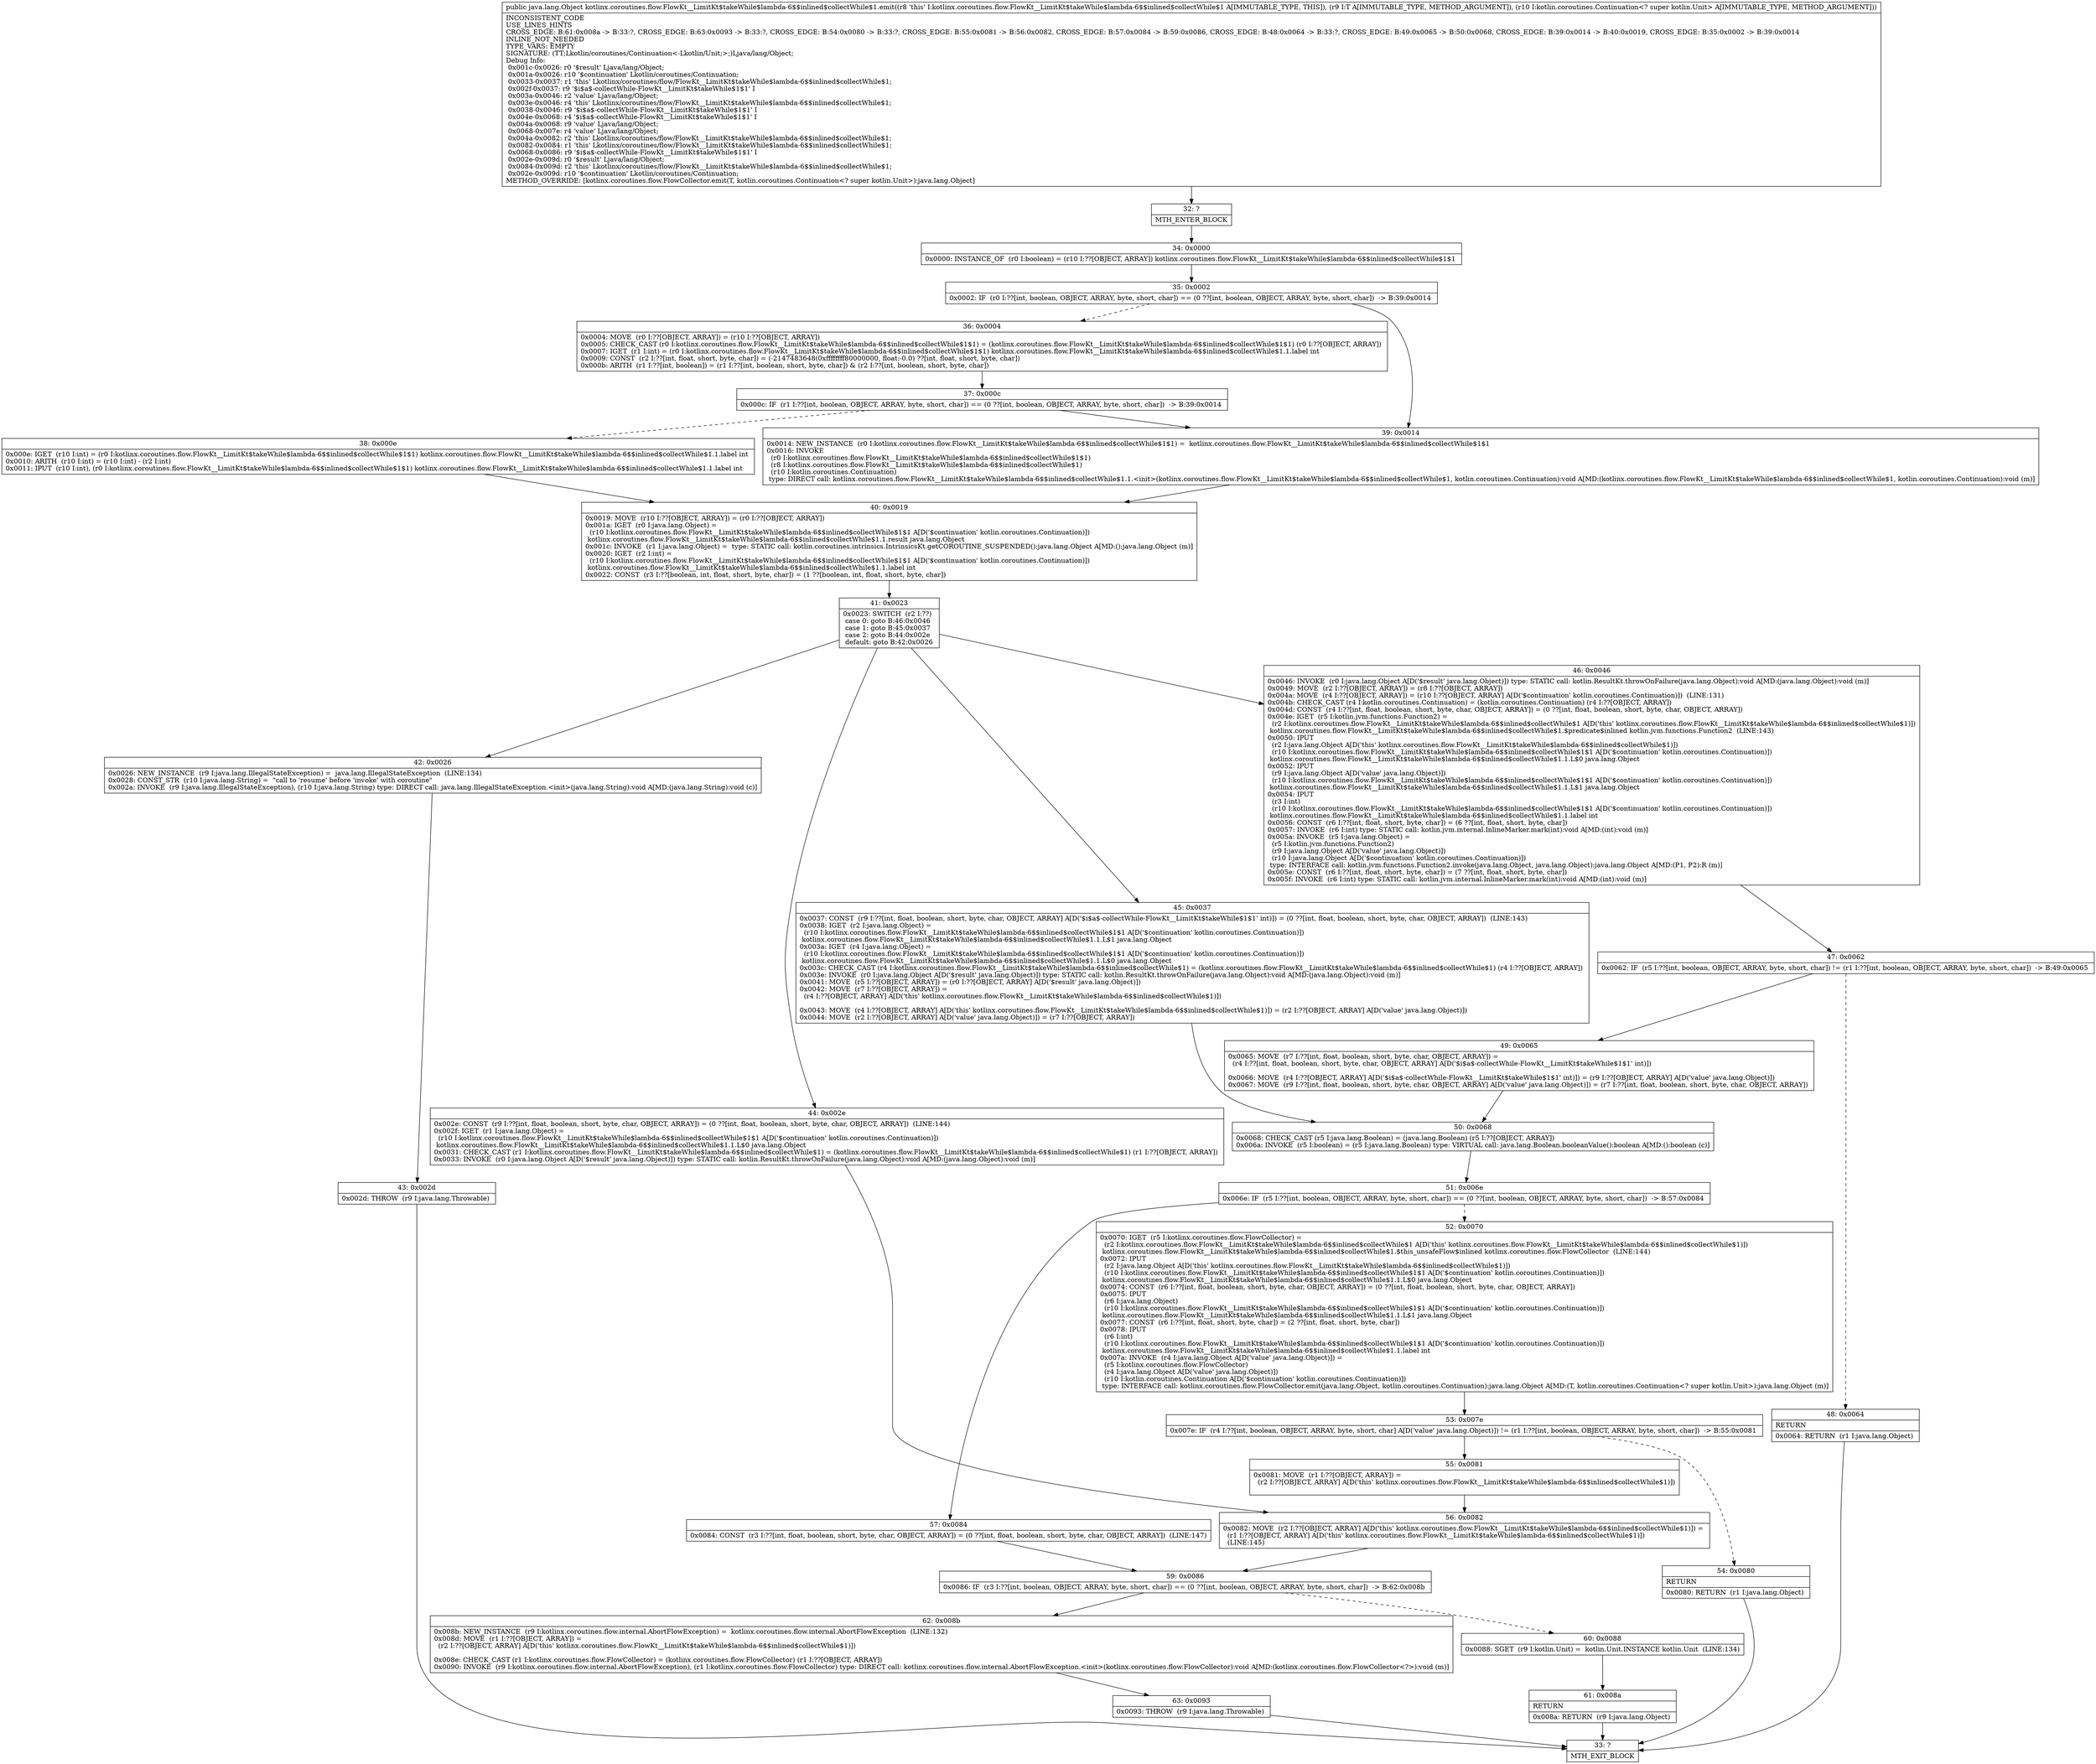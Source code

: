 digraph "CFG forkotlinx.coroutines.flow.FlowKt__LimitKt$takeWhile$lambda\-6$$inlined$collectWhile$1.emit(Ljava\/lang\/Object;Lkotlin\/coroutines\/Continuation;)Ljava\/lang\/Object;" {
Node_32 [shape=record,label="{32\:\ ?|MTH_ENTER_BLOCK\l}"];
Node_34 [shape=record,label="{34\:\ 0x0000|0x0000: INSTANCE_OF  (r0 I:boolean) = (r10 I:??[OBJECT, ARRAY]) kotlinx.coroutines.flow.FlowKt__LimitKt$takeWhile$lambda\-6$$inlined$collectWhile$1$1 \l}"];
Node_35 [shape=record,label="{35\:\ 0x0002|0x0002: IF  (r0 I:??[int, boolean, OBJECT, ARRAY, byte, short, char]) == (0 ??[int, boolean, OBJECT, ARRAY, byte, short, char])  \-\> B:39:0x0014 \l}"];
Node_36 [shape=record,label="{36\:\ 0x0004|0x0004: MOVE  (r0 I:??[OBJECT, ARRAY]) = (r10 I:??[OBJECT, ARRAY]) \l0x0005: CHECK_CAST (r0 I:kotlinx.coroutines.flow.FlowKt__LimitKt$takeWhile$lambda\-6$$inlined$collectWhile$1$1) = (kotlinx.coroutines.flow.FlowKt__LimitKt$takeWhile$lambda\-6$$inlined$collectWhile$1$1) (r0 I:??[OBJECT, ARRAY]) \l0x0007: IGET  (r1 I:int) = (r0 I:kotlinx.coroutines.flow.FlowKt__LimitKt$takeWhile$lambda\-6$$inlined$collectWhile$1$1) kotlinx.coroutines.flow.FlowKt__LimitKt$takeWhile$lambda\-6$$inlined$collectWhile$1.1.label int \l0x0009: CONST  (r2 I:??[int, float, short, byte, char]) = (\-2147483648(0xffffffff80000000, float:\-0.0) ??[int, float, short, byte, char]) \l0x000b: ARITH  (r1 I:??[int, boolean]) = (r1 I:??[int, boolean, short, byte, char]) & (r2 I:??[int, boolean, short, byte, char]) \l}"];
Node_37 [shape=record,label="{37\:\ 0x000c|0x000c: IF  (r1 I:??[int, boolean, OBJECT, ARRAY, byte, short, char]) == (0 ??[int, boolean, OBJECT, ARRAY, byte, short, char])  \-\> B:39:0x0014 \l}"];
Node_38 [shape=record,label="{38\:\ 0x000e|0x000e: IGET  (r10 I:int) = (r0 I:kotlinx.coroutines.flow.FlowKt__LimitKt$takeWhile$lambda\-6$$inlined$collectWhile$1$1) kotlinx.coroutines.flow.FlowKt__LimitKt$takeWhile$lambda\-6$$inlined$collectWhile$1.1.label int \l0x0010: ARITH  (r10 I:int) = (r10 I:int) \- (r2 I:int) \l0x0011: IPUT  (r10 I:int), (r0 I:kotlinx.coroutines.flow.FlowKt__LimitKt$takeWhile$lambda\-6$$inlined$collectWhile$1$1) kotlinx.coroutines.flow.FlowKt__LimitKt$takeWhile$lambda\-6$$inlined$collectWhile$1.1.label int \l}"];
Node_40 [shape=record,label="{40\:\ 0x0019|0x0019: MOVE  (r10 I:??[OBJECT, ARRAY]) = (r0 I:??[OBJECT, ARRAY]) \l0x001a: IGET  (r0 I:java.lang.Object) = \l  (r10 I:kotlinx.coroutines.flow.FlowKt__LimitKt$takeWhile$lambda\-6$$inlined$collectWhile$1$1 A[D('$continuation' kotlin.coroutines.Continuation)])\l kotlinx.coroutines.flow.FlowKt__LimitKt$takeWhile$lambda\-6$$inlined$collectWhile$1.1.result java.lang.Object \l0x001c: INVOKE  (r1 I:java.lang.Object) =  type: STATIC call: kotlin.coroutines.intrinsics.IntrinsicsKt.getCOROUTINE_SUSPENDED():java.lang.Object A[MD:():java.lang.Object (m)]\l0x0020: IGET  (r2 I:int) = \l  (r10 I:kotlinx.coroutines.flow.FlowKt__LimitKt$takeWhile$lambda\-6$$inlined$collectWhile$1$1 A[D('$continuation' kotlin.coroutines.Continuation)])\l kotlinx.coroutines.flow.FlowKt__LimitKt$takeWhile$lambda\-6$$inlined$collectWhile$1.1.label int \l0x0022: CONST  (r3 I:??[boolean, int, float, short, byte, char]) = (1 ??[boolean, int, float, short, byte, char]) \l}"];
Node_41 [shape=record,label="{41\:\ 0x0023|0x0023: SWITCH  (r2 I:??)\l case 0: goto B:46:0x0046\l case 1: goto B:45:0x0037\l case 2: goto B:44:0x002e\l default: goto B:42:0x0026 \l}"];
Node_42 [shape=record,label="{42\:\ 0x0026|0x0026: NEW_INSTANCE  (r9 I:java.lang.IllegalStateException) =  java.lang.IllegalStateException  (LINE:134)\l0x0028: CONST_STR  (r10 I:java.lang.String) =  \"call to 'resume' before 'invoke' with coroutine\" \l0x002a: INVOKE  (r9 I:java.lang.IllegalStateException), (r10 I:java.lang.String) type: DIRECT call: java.lang.IllegalStateException.\<init\>(java.lang.String):void A[MD:(java.lang.String):void (c)]\l}"];
Node_43 [shape=record,label="{43\:\ 0x002d|0x002d: THROW  (r9 I:java.lang.Throwable) \l}"];
Node_33 [shape=record,label="{33\:\ ?|MTH_EXIT_BLOCK\l}"];
Node_44 [shape=record,label="{44\:\ 0x002e|0x002e: CONST  (r9 I:??[int, float, boolean, short, byte, char, OBJECT, ARRAY]) = (0 ??[int, float, boolean, short, byte, char, OBJECT, ARRAY])  (LINE:144)\l0x002f: IGET  (r1 I:java.lang.Object) = \l  (r10 I:kotlinx.coroutines.flow.FlowKt__LimitKt$takeWhile$lambda\-6$$inlined$collectWhile$1$1 A[D('$continuation' kotlin.coroutines.Continuation)])\l kotlinx.coroutines.flow.FlowKt__LimitKt$takeWhile$lambda\-6$$inlined$collectWhile$1.1.L$0 java.lang.Object \l0x0031: CHECK_CAST (r1 I:kotlinx.coroutines.flow.FlowKt__LimitKt$takeWhile$lambda\-6$$inlined$collectWhile$1) = (kotlinx.coroutines.flow.FlowKt__LimitKt$takeWhile$lambda\-6$$inlined$collectWhile$1) (r1 I:??[OBJECT, ARRAY]) \l0x0033: INVOKE  (r0 I:java.lang.Object A[D('$result' java.lang.Object)]) type: STATIC call: kotlin.ResultKt.throwOnFailure(java.lang.Object):void A[MD:(java.lang.Object):void (m)]\l}"];
Node_56 [shape=record,label="{56\:\ 0x0082|0x0082: MOVE  (r2 I:??[OBJECT, ARRAY] A[D('this' kotlinx.coroutines.flow.FlowKt__LimitKt$takeWhile$lambda\-6$$inlined$collectWhile$1)]) = \l  (r1 I:??[OBJECT, ARRAY] A[D('this' kotlinx.coroutines.flow.FlowKt__LimitKt$takeWhile$lambda\-6$$inlined$collectWhile$1)])\l  (LINE:145)\l}"];
Node_59 [shape=record,label="{59\:\ 0x0086|0x0086: IF  (r3 I:??[int, boolean, OBJECT, ARRAY, byte, short, char]) == (0 ??[int, boolean, OBJECT, ARRAY, byte, short, char])  \-\> B:62:0x008b \l}"];
Node_60 [shape=record,label="{60\:\ 0x0088|0x0088: SGET  (r9 I:kotlin.Unit) =  kotlin.Unit.INSTANCE kotlin.Unit  (LINE:134)\l}"];
Node_61 [shape=record,label="{61\:\ 0x008a|RETURN\l|0x008a: RETURN  (r9 I:java.lang.Object) \l}"];
Node_62 [shape=record,label="{62\:\ 0x008b|0x008b: NEW_INSTANCE  (r9 I:kotlinx.coroutines.flow.internal.AbortFlowException) =  kotlinx.coroutines.flow.internal.AbortFlowException  (LINE:132)\l0x008d: MOVE  (r1 I:??[OBJECT, ARRAY]) = \l  (r2 I:??[OBJECT, ARRAY] A[D('this' kotlinx.coroutines.flow.FlowKt__LimitKt$takeWhile$lambda\-6$$inlined$collectWhile$1)])\l \l0x008e: CHECK_CAST (r1 I:kotlinx.coroutines.flow.FlowCollector) = (kotlinx.coroutines.flow.FlowCollector) (r1 I:??[OBJECT, ARRAY]) \l0x0090: INVOKE  (r9 I:kotlinx.coroutines.flow.internal.AbortFlowException), (r1 I:kotlinx.coroutines.flow.FlowCollector) type: DIRECT call: kotlinx.coroutines.flow.internal.AbortFlowException.\<init\>(kotlinx.coroutines.flow.FlowCollector):void A[MD:(kotlinx.coroutines.flow.FlowCollector\<?\>):void (m)]\l}"];
Node_63 [shape=record,label="{63\:\ 0x0093|0x0093: THROW  (r9 I:java.lang.Throwable) \l}"];
Node_45 [shape=record,label="{45\:\ 0x0037|0x0037: CONST  (r9 I:??[int, float, boolean, short, byte, char, OBJECT, ARRAY] A[D('$i$a$\-collectWhile\-FlowKt__LimitKt$takeWhile$1$1' int)]) = (0 ??[int, float, boolean, short, byte, char, OBJECT, ARRAY])  (LINE:143)\l0x0038: IGET  (r2 I:java.lang.Object) = \l  (r10 I:kotlinx.coroutines.flow.FlowKt__LimitKt$takeWhile$lambda\-6$$inlined$collectWhile$1$1 A[D('$continuation' kotlin.coroutines.Continuation)])\l kotlinx.coroutines.flow.FlowKt__LimitKt$takeWhile$lambda\-6$$inlined$collectWhile$1.1.L$1 java.lang.Object \l0x003a: IGET  (r4 I:java.lang.Object) = \l  (r10 I:kotlinx.coroutines.flow.FlowKt__LimitKt$takeWhile$lambda\-6$$inlined$collectWhile$1$1 A[D('$continuation' kotlin.coroutines.Continuation)])\l kotlinx.coroutines.flow.FlowKt__LimitKt$takeWhile$lambda\-6$$inlined$collectWhile$1.1.L$0 java.lang.Object \l0x003c: CHECK_CAST (r4 I:kotlinx.coroutines.flow.FlowKt__LimitKt$takeWhile$lambda\-6$$inlined$collectWhile$1) = (kotlinx.coroutines.flow.FlowKt__LimitKt$takeWhile$lambda\-6$$inlined$collectWhile$1) (r4 I:??[OBJECT, ARRAY]) \l0x003e: INVOKE  (r0 I:java.lang.Object A[D('$result' java.lang.Object)]) type: STATIC call: kotlin.ResultKt.throwOnFailure(java.lang.Object):void A[MD:(java.lang.Object):void (m)]\l0x0041: MOVE  (r5 I:??[OBJECT, ARRAY]) = (r0 I:??[OBJECT, ARRAY] A[D('$result' java.lang.Object)]) \l0x0042: MOVE  (r7 I:??[OBJECT, ARRAY]) = \l  (r4 I:??[OBJECT, ARRAY] A[D('this' kotlinx.coroutines.flow.FlowKt__LimitKt$takeWhile$lambda\-6$$inlined$collectWhile$1)])\l \l0x0043: MOVE  (r4 I:??[OBJECT, ARRAY] A[D('this' kotlinx.coroutines.flow.FlowKt__LimitKt$takeWhile$lambda\-6$$inlined$collectWhile$1)]) = (r2 I:??[OBJECT, ARRAY] A[D('value' java.lang.Object)]) \l0x0044: MOVE  (r2 I:??[OBJECT, ARRAY] A[D('value' java.lang.Object)]) = (r7 I:??[OBJECT, ARRAY]) \l}"];
Node_50 [shape=record,label="{50\:\ 0x0068|0x0068: CHECK_CAST (r5 I:java.lang.Boolean) = (java.lang.Boolean) (r5 I:??[OBJECT, ARRAY]) \l0x006a: INVOKE  (r5 I:boolean) = (r5 I:java.lang.Boolean) type: VIRTUAL call: java.lang.Boolean.booleanValue():boolean A[MD:():boolean (c)]\l}"];
Node_51 [shape=record,label="{51\:\ 0x006e|0x006e: IF  (r5 I:??[int, boolean, OBJECT, ARRAY, byte, short, char]) == (0 ??[int, boolean, OBJECT, ARRAY, byte, short, char])  \-\> B:57:0x0084 \l}"];
Node_52 [shape=record,label="{52\:\ 0x0070|0x0070: IGET  (r5 I:kotlinx.coroutines.flow.FlowCollector) = \l  (r2 I:kotlinx.coroutines.flow.FlowKt__LimitKt$takeWhile$lambda\-6$$inlined$collectWhile$1 A[D('this' kotlinx.coroutines.flow.FlowKt__LimitKt$takeWhile$lambda\-6$$inlined$collectWhile$1)])\l kotlinx.coroutines.flow.FlowKt__LimitKt$takeWhile$lambda\-6$$inlined$collectWhile$1.$this_unsafeFlow$inlined kotlinx.coroutines.flow.FlowCollector  (LINE:144)\l0x0072: IPUT  \l  (r2 I:java.lang.Object A[D('this' kotlinx.coroutines.flow.FlowKt__LimitKt$takeWhile$lambda\-6$$inlined$collectWhile$1)])\l  (r10 I:kotlinx.coroutines.flow.FlowKt__LimitKt$takeWhile$lambda\-6$$inlined$collectWhile$1$1 A[D('$continuation' kotlin.coroutines.Continuation)])\l kotlinx.coroutines.flow.FlowKt__LimitKt$takeWhile$lambda\-6$$inlined$collectWhile$1.1.L$0 java.lang.Object \l0x0074: CONST  (r6 I:??[int, float, boolean, short, byte, char, OBJECT, ARRAY]) = (0 ??[int, float, boolean, short, byte, char, OBJECT, ARRAY]) \l0x0075: IPUT  \l  (r6 I:java.lang.Object)\l  (r10 I:kotlinx.coroutines.flow.FlowKt__LimitKt$takeWhile$lambda\-6$$inlined$collectWhile$1$1 A[D('$continuation' kotlin.coroutines.Continuation)])\l kotlinx.coroutines.flow.FlowKt__LimitKt$takeWhile$lambda\-6$$inlined$collectWhile$1.1.L$1 java.lang.Object \l0x0077: CONST  (r6 I:??[int, float, short, byte, char]) = (2 ??[int, float, short, byte, char]) \l0x0078: IPUT  \l  (r6 I:int)\l  (r10 I:kotlinx.coroutines.flow.FlowKt__LimitKt$takeWhile$lambda\-6$$inlined$collectWhile$1$1 A[D('$continuation' kotlin.coroutines.Continuation)])\l kotlinx.coroutines.flow.FlowKt__LimitKt$takeWhile$lambda\-6$$inlined$collectWhile$1.1.label int \l0x007a: INVOKE  (r4 I:java.lang.Object A[D('value' java.lang.Object)]) = \l  (r5 I:kotlinx.coroutines.flow.FlowCollector)\l  (r4 I:java.lang.Object A[D('value' java.lang.Object)])\l  (r10 I:kotlin.coroutines.Continuation A[D('$continuation' kotlin.coroutines.Continuation)])\l type: INTERFACE call: kotlinx.coroutines.flow.FlowCollector.emit(java.lang.Object, kotlin.coroutines.Continuation):java.lang.Object A[MD:(T, kotlin.coroutines.Continuation\<? super kotlin.Unit\>):java.lang.Object (m)]\l}"];
Node_53 [shape=record,label="{53\:\ 0x007e|0x007e: IF  (r4 I:??[int, boolean, OBJECT, ARRAY, byte, short, char] A[D('value' java.lang.Object)]) != (r1 I:??[int, boolean, OBJECT, ARRAY, byte, short, char])  \-\> B:55:0x0081 \l}"];
Node_54 [shape=record,label="{54\:\ 0x0080|RETURN\l|0x0080: RETURN  (r1 I:java.lang.Object) \l}"];
Node_55 [shape=record,label="{55\:\ 0x0081|0x0081: MOVE  (r1 I:??[OBJECT, ARRAY]) = \l  (r2 I:??[OBJECT, ARRAY] A[D('this' kotlinx.coroutines.flow.FlowKt__LimitKt$takeWhile$lambda\-6$$inlined$collectWhile$1)])\l \l}"];
Node_57 [shape=record,label="{57\:\ 0x0084|0x0084: CONST  (r3 I:??[int, float, boolean, short, byte, char, OBJECT, ARRAY]) = (0 ??[int, float, boolean, short, byte, char, OBJECT, ARRAY])  (LINE:147)\l}"];
Node_46 [shape=record,label="{46\:\ 0x0046|0x0046: INVOKE  (r0 I:java.lang.Object A[D('$result' java.lang.Object)]) type: STATIC call: kotlin.ResultKt.throwOnFailure(java.lang.Object):void A[MD:(java.lang.Object):void (m)]\l0x0049: MOVE  (r2 I:??[OBJECT, ARRAY]) = (r8 I:??[OBJECT, ARRAY]) \l0x004a: MOVE  (r4 I:??[OBJECT, ARRAY]) = (r10 I:??[OBJECT, ARRAY] A[D('$continuation' kotlin.coroutines.Continuation)])  (LINE:131)\l0x004b: CHECK_CAST (r4 I:kotlin.coroutines.Continuation) = (kotlin.coroutines.Continuation) (r4 I:??[OBJECT, ARRAY]) \l0x004d: CONST  (r4 I:??[int, float, boolean, short, byte, char, OBJECT, ARRAY]) = (0 ??[int, float, boolean, short, byte, char, OBJECT, ARRAY]) \l0x004e: IGET  (r5 I:kotlin.jvm.functions.Function2) = \l  (r2 I:kotlinx.coroutines.flow.FlowKt__LimitKt$takeWhile$lambda\-6$$inlined$collectWhile$1 A[D('this' kotlinx.coroutines.flow.FlowKt__LimitKt$takeWhile$lambda\-6$$inlined$collectWhile$1)])\l kotlinx.coroutines.flow.FlowKt__LimitKt$takeWhile$lambda\-6$$inlined$collectWhile$1.$predicate$inlined kotlin.jvm.functions.Function2  (LINE:143)\l0x0050: IPUT  \l  (r2 I:java.lang.Object A[D('this' kotlinx.coroutines.flow.FlowKt__LimitKt$takeWhile$lambda\-6$$inlined$collectWhile$1)])\l  (r10 I:kotlinx.coroutines.flow.FlowKt__LimitKt$takeWhile$lambda\-6$$inlined$collectWhile$1$1 A[D('$continuation' kotlin.coroutines.Continuation)])\l kotlinx.coroutines.flow.FlowKt__LimitKt$takeWhile$lambda\-6$$inlined$collectWhile$1.1.L$0 java.lang.Object \l0x0052: IPUT  \l  (r9 I:java.lang.Object A[D('value' java.lang.Object)])\l  (r10 I:kotlinx.coroutines.flow.FlowKt__LimitKt$takeWhile$lambda\-6$$inlined$collectWhile$1$1 A[D('$continuation' kotlin.coroutines.Continuation)])\l kotlinx.coroutines.flow.FlowKt__LimitKt$takeWhile$lambda\-6$$inlined$collectWhile$1.1.L$1 java.lang.Object \l0x0054: IPUT  \l  (r3 I:int)\l  (r10 I:kotlinx.coroutines.flow.FlowKt__LimitKt$takeWhile$lambda\-6$$inlined$collectWhile$1$1 A[D('$continuation' kotlin.coroutines.Continuation)])\l kotlinx.coroutines.flow.FlowKt__LimitKt$takeWhile$lambda\-6$$inlined$collectWhile$1.1.label int \l0x0056: CONST  (r6 I:??[int, float, short, byte, char]) = (6 ??[int, float, short, byte, char]) \l0x0057: INVOKE  (r6 I:int) type: STATIC call: kotlin.jvm.internal.InlineMarker.mark(int):void A[MD:(int):void (m)]\l0x005a: INVOKE  (r5 I:java.lang.Object) = \l  (r5 I:kotlin.jvm.functions.Function2)\l  (r9 I:java.lang.Object A[D('value' java.lang.Object)])\l  (r10 I:java.lang.Object A[D('$continuation' kotlin.coroutines.Continuation)])\l type: INTERFACE call: kotlin.jvm.functions.Function2.invoke(java.lang.Object, java.lang.Object):java.lang.Object A[MD:(P1, P2):R (m)]\l0x005e: CONST  (r6 I:??[int, float, short, byte, char]) = (7 ??[int, float, short, byte, char]) \l0x005f: INVOKE  (r6 I:int) type: STATIC call: kotlin.jvm.internal.InlineMarker.mark(int):void A[MD:(int):void (m)]\l}"];
Node_47 [shape=record,label="{47\:\ 0x0062|0x0062: IF  (r5 I:??[int, boolean, OBJECT, ARRAY, byte, short, char]) != (r1 I:??[int, boolean, OBJECT, ARRAY, byte, short, char])  \-\> B:49:0x0065 \l}"];
Node_48 [shape=record,label="{48\:\ 0x0064|RETURN\l|0x0064: RETURN  (r1 I:java.lang.Object) \l}"];
Node_49 [shape=record,label="{49\:\ 0x0065|0x0065: MOVE  (r7 I:??[int, float, boolean, short, byte, char, OBJECT, ARRAY]) = \l  (r4 I:??[int, float, boolean, short, byte, char, OBJECT, ARRAY] A[D('$i$a$\-collectWhile\-FlowKt__LimitKt$takeWhile$1$1' int)])\l \l0x0066: MOVE  (r4 I:??[OBJECT, ARRAY] A[D('$i$a$\-collectWhile\-FlowKt__LimitKt$takeWhile$1$1' int)]) = (r9 I:??[OBJECT, ARRAY] A[D('value' java.lang.Object)]) \l0x0067: MOVE  (r9 I:??[int, float, boolean, short, byte, char, OBJECT, ARRAY] A[D('value' java.lang.Object)]) = (r7 I:??[int, float, boolean, short, byte, char, OBJECT, ARRAY]) \l}"];
Node_39 [shape=record,label="{39\:\ 0x0014|0x0014: NEW_INSTANCE  (r0 I:kotlinx.coroutines.flow.FlowKt__LimitKt$takeWhile$lambda\-6$$inlined$collectWhile$1$1) =  kotlinx.coroutines.flow.FlowKt__LimitKt$takeWhile$lambda\-6$$inlined$collectWhile$1$1 \l0x0016: INVOKE  \l  (r0 I:kotlinx.coroutines.flow.FlowKt__LimitKt$takeWhile$lambda\-6$$inlined$collectWhile$1$1)\l  (r8 I:kotlinx.coroutines.flow.FlowKt__LimitKt$takeWhile$lambda\-6$$inlined$collectWhile$1)\l  (r10 I:kotlin.coroutines.Continuation)\l type: DIRECT call: kotlinx.coroutines.flow.FlowKt__LimitKt$takeWhile$lambda\-6$$inlined$collectWhile$1.1.\<init\>(kotlinx.coroutines.flow.FlowKt__LimitKt$takeWhile$lambda\-6$$inlined$collectWhile$1, kotlin.coroutines.Continuation):void A[MD:(kotlinx.coroutines.flow.FlowKt__LimitKt$takeWhile$lambda\-6$$inlined$collectWhile$1, kotlin.coroutines.Continuation):void (m)]\l}"];
MethodNode[shape=record,label="{public java.lang.Object kotlinx.coroutines.flow.FlowKt__LimitKt$takeWhile$lambda\-6$$inlined$collectWhile$1.emit((r8 'this' I:kotlinx.coroutines.flow.FlowKt__LimitKt$takeWhile$lambda\-6$$inlined$collectWhile$1 A[IMMUTABLE_TYPE, THIS]), (r9 I:T A[IMMUTABLE_TYPE, METHOD_ARGUMENT]), (r10 I:kotlin.coroutines.Continuation\<? super kotlin.Unit\> A[IMMUTABLE_TYPE, METHOD_ARGUMENT]))  | INCONSISTENT_CODE\lUSE_LINES_HINTS\lCROSS_EDGE: B:61:0x008a \-\> B:33:?, CROSS_EDGE: B:63:0x0093 \-\> B:33:?, CROSS_EDGE: B:54:0x0080 \-\> B:33:?, CROSS_EDGE: B:55:0x0081 \-\> B:56:0x0082, CROSS_EDGE: B:57:0x0084 \-\> B:59:0x0086, CROSS_EDGE: B:48:0x0064 \-\> B:33:?, CROSS_EDGE: B:49:0x0065 \-\> B:50:0x0068, CROSS_EDGE: B:39:0x0014 \-\> B:40:0x0019, CROSS_EDGE: B:35:0x0002 \-\> B:39:0x0014\lINLINE_NOT_NEEDED\lTYPE_VARS: EMPTY\lSIGNATURE: (TT;Lkotlin\/coroutines\/Continuation\<\-Lkotlin\/Unit;\>;)Ljava\/lang\/Object;\lDebug Info:\l  0x001c\-0x0026: r0 '$result' Ljava\/lang\/Object;\l  0x001a\-0x0026: r10 '$continuation' Lkotlin\/coroutines\/Continuation;\l  0x0033\-0x0037: r1 'this' Lkotlinx\/coroutines\/flow\/FlowKt__LimitKt$takeWhile$lambda\-6$$inlined$collectWhile$1;\l  0x002f\-0x0037: r9 '$i$a$\-collectWhile\-FlowKt__LimitKt$takeWhile$1$1' I\l  0x003a\-0x0046: r2 'value' Ljava\/lang\/Object;\l  0x003e\-0x0046: r4 'this' Lkotlinx\/coroutines\/flow\/FlowKt__LimitKt$takeWhile$lambda\-6$$inlined$collectWhile$1;\l  0x0038\-0x0046: r9 '$i$a$\-collectWhile\-FlowKt__LimitKt$takeWhile$1$1' I\l  0x004e\-0x0068: r4 '$i$a$\-collectWhile\-FlowKt__LimitKt$takeWhile$1$1' I\l  0x004a\-0x0068: r9 'value' Ljava\/lang\/Object;\l  0x0068\-0x007e: r4 'value' Ljava\/lang\/Object;\l  0x004a\-0x0082: r2 'this' Lkotlinx\/coroutines\/flow\/FlowKt__LimitKt$takeWhile$lambda\-6$$inlined$collectWhile$1;\l  0x0082\-0x0084: r1 'this' Lkotlinx\/coroutines\/flow\/FlowKt__LimitKt$takeWhile$lambda\-6$$inlined$collectWhile$1;\l  0x0068\-0x0086: r9 '$i$a$\-collectWhile\-FlowKt__LimitKt$takeWhile$1$1' I\l  0x002e\-0x009d: r0 '$result' Ljava\/lang\/Object;\l  0x0084\-0x009d: r2 'this' Lkotlinx\/coroutines\/flow\/FlowKt__LimitKt$takeWhile$lambda\-6$$inlined$collectWhile$1;\l  0x002e\-0x009d: r10 '$continuation' Lkotlin\/coroutines\/Continuation;\lMETHOD_OVERRIDE: [kotlinx.coroutines.flow.FlowCollector.emit(T, kotlin.coroutines.Continuation\<? super kotlin.Unit\>):java.lang.Object]\l}"];
MethodNode -> Node_32;Node_32 -> Node_34;
Node_34 -> Node_35;
Node_35 -> Node_36[style=dashed];
Node_35 -> Node_39;
Node_36 -> Node_37;
Node_37 -> Node_38[style=dashed];
Node_37 -> Node_39;
Node_38 -> Node_40;
Node_40 -> Node_41;
Node_41 -> Node_42;
Node_41 -> Node_44;
Node_41 -> Node_45;
Node_41 -> Node_46;
Node_42 -> Node_43;
Node_43 -> Node_33;
Node_44 -> Node_56;
Node_56 -> Node_59;
Node_59 -> Node_60[style=dashed];
Node_59 -> Node_62;
Node_60 -> Node_61;
Node_61 -> Node_33;
Node_62 -> Node_63;
Node_63 -> Node_33;
Node_45 -> Node_50;
Node_50 -> Node_51;
Node_51 -> Node_52[style=dashed];
Node_51 -> Node_57;
Node_52 -> Node_53;
Node_53 -> Node_54[style=dashed];
Node_53 -> Node_55;
Node_54 -> Node_33;
Node_55 -> Node_56;
Node_57 -> Node_59;
Node_46 -> Node_47;
Node_47 -> Node_48[style=dashed];
Node_47 -> Node_49;
Node_48 -> Node_33;
Node_49 -> Node_50;
Node_39 -> Node_40;
}

